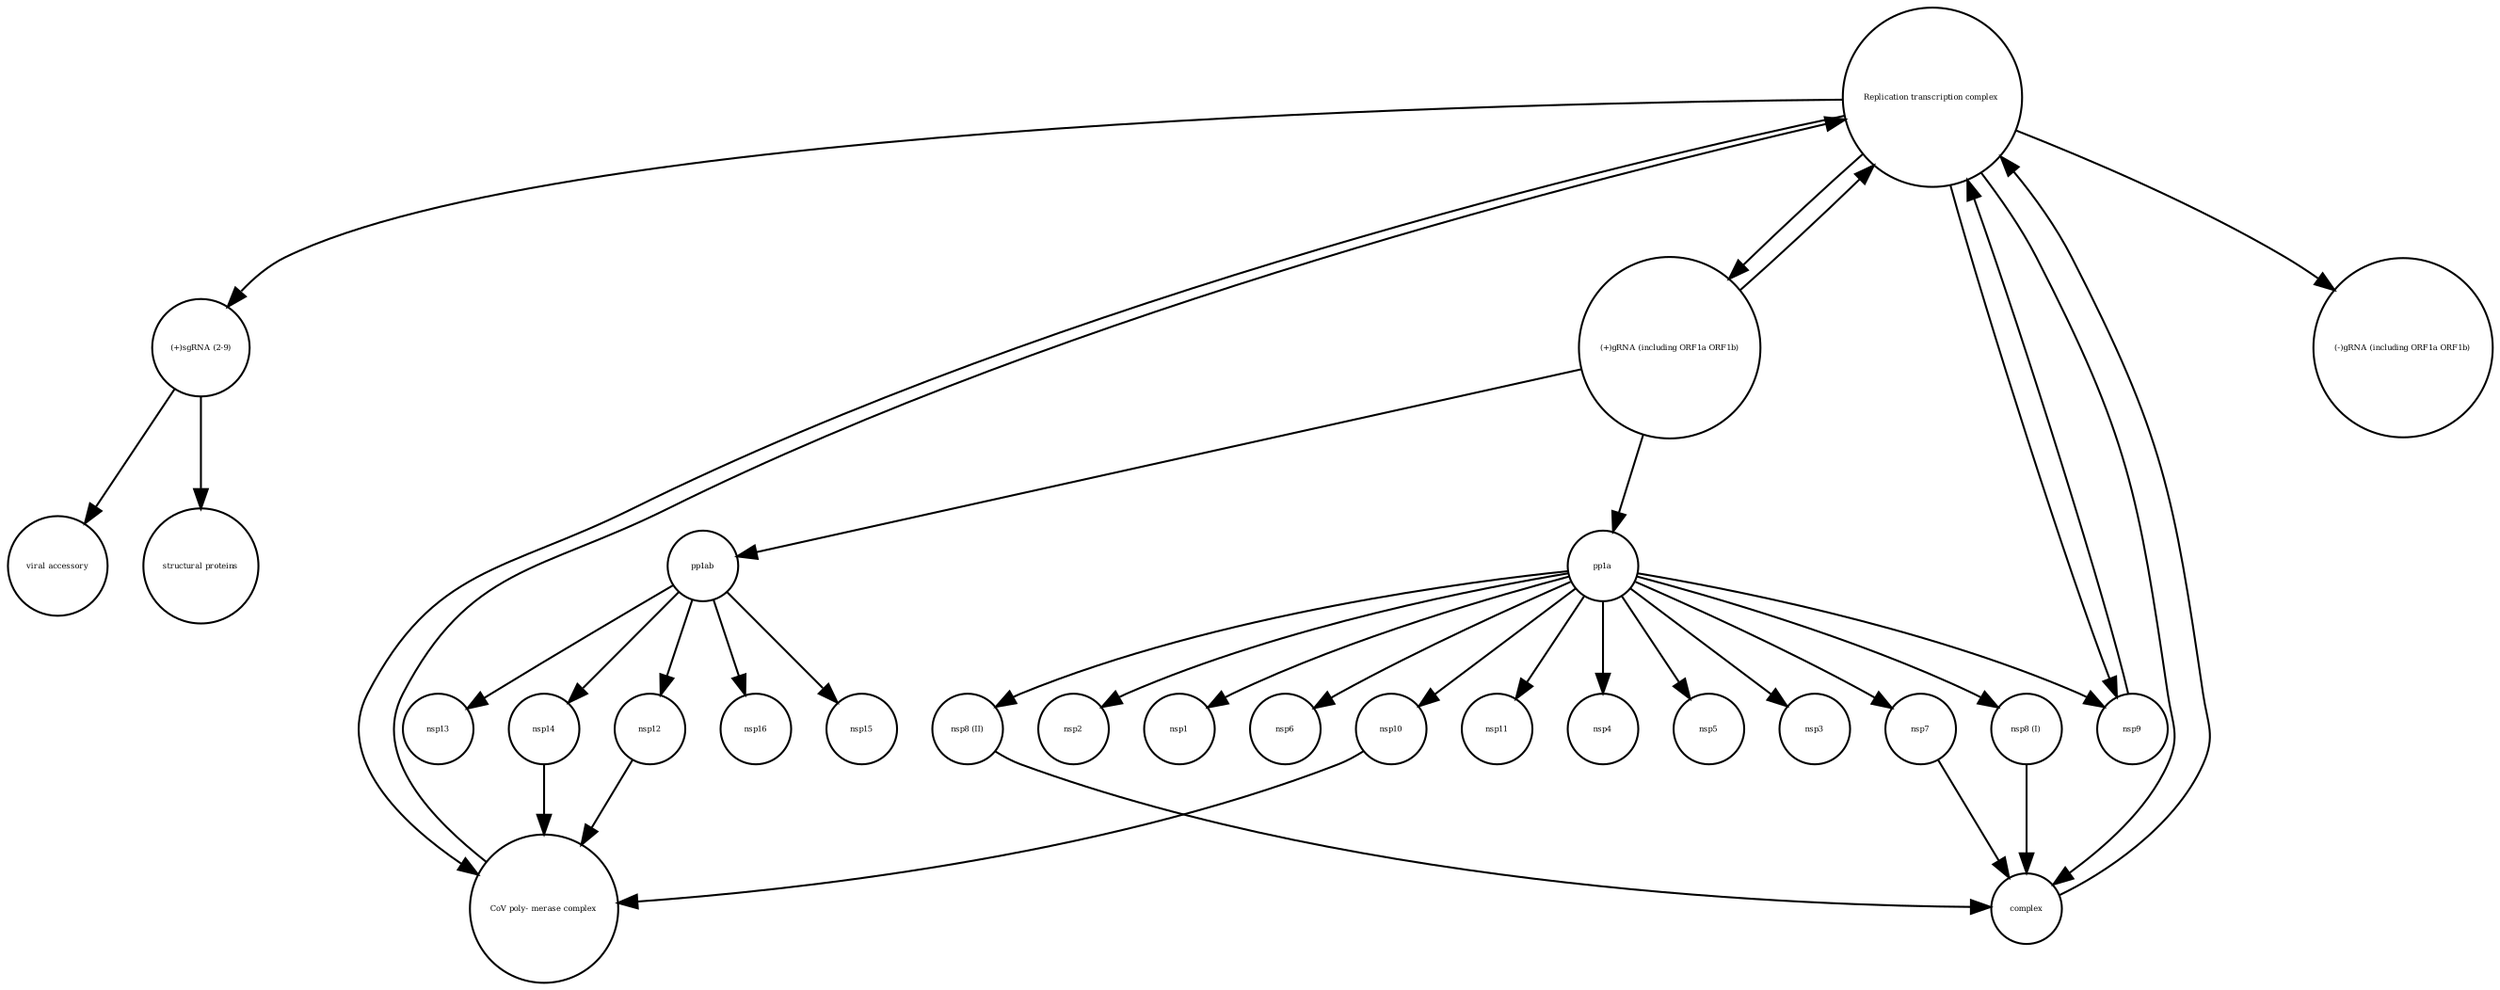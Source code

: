 strict digraph  {
"structural proteins" [annotation="", bipartite=0, cls=macromolecule, fontsize=4, label="structural proteins", shape=circle];
"CoV poly- merase complex" [annotation="", bipartite=0, cls=complex, fontsize=4, label="CoV poly- merase complex", shape=circle];
complex [annotation="", bipartite=0, cls=complex, fontsize=4, label=complex, shape=circle];
nsp14 [annotation="", bipartite=0, cls=macromolecule, fontsize=4, label=nsp14, shape=circle];
"(+)sgRNA (2-9)" [annotation="", bipartite=0, cls="nucleic acid feature", fontsize=4, label="(+)sgRNA (2-9)", shape=circle];
nsp11 [annotation="", bipartite=0, cls=macromolecule, fontsize=4, label=nsp11, shape=circle];
nsp10 [annotation="", bipartite=0, cls=macromolecule, fontsize=4, label=nsp10, shape=circle];
nsp4 [annotation="", bipartite=0, cls=macromolecule, fontsize=4, label=nsp4, shape=circle];
nsp12 [annotation="", bipartite=0, cls=macromolecule, fontsize=4, label=nsp12, shape=circle];
nsp16 [annotation="", bipartite=0, cls=macromolecule, fontsize=4, label=nsp16, shape=circle];
nsp5 [annotation="", bipartite=0, cls=macromolecule, fontsize=4, label=nsp5, shape=circle];
nsp15 [annotation="", bipartite=0, cls=macromolecule, fontsize=4, label=nsp15, shape=circle];
nsp9 [annotation="", bipartite=0, cls=macromolecule, fontsize=4, label=nsp9, shape=circle];
nsp3 [annotation="", bipartite=0, cls=macromolecule, fontsize=4, label=nsp3, shape=circle];
nsp13 [annotation="", bipartite=0, cls=macromolecule, fontsize=4, label=nsp13, shape=circle];
"(-)gRNA (including ORF1a ORF1b)" [annotation="", bipartite=0, cls="nucleic acid feature", fontsize=4, label="(-)gRNA (including ORF1a ORF1b)", shape=circle];
pp1a [annotation="", bipartite=0, cls=macromolecule, fontsize=4, label=pp1a, shape=circle];
pp1ab [annotation="", bipartite=0, cls=macromolecule, fontsize=4, label=pp1ab, shape=circle];
nsp7 [annotation="", bipartite=0, cls=macromolecule, fontsize=4, label=nsp7, shape=circle];
nsp2 [annotation="", bipartite=0, cls=macromolecule, fontsize=4, label=nsp2, shape=circle];
nsp1 [annotation="", bipartite=0, cls=macromolecule, fontsize=4, label=nsp1, shape=circle];
nsp6 [annotation="", bipartite=0, cls=macromolecule, fontsize=4, label=nsp6, shape=circle];
"(+)gRNA (including ORF1a ORF1b)" [annotation="", bipartite=0, cls="nucleic acid feature", fontsize=4, label="(+)gRNA (including ORF1a ORF1b)", shape=circle];
"nsp8 (I)" [annotation="", bipartite=0, cls=macromolecule, fontsize=4, label="nsp8 (I)", shape=circle];
"viral accessory" [annotation="", bipartite=0, cls=macromolecule, fontsize=4, label="viral accessory", shape=circle];
"Replication transcription complex " [annotation="", bipartite=0, cls=complex, fontsize=4, label="Replication transcription complex ", shape=circle];
"nsp8 (II)" [annotation="", bipartite=0, cls=macromolecule, fontsize=4, label="nsp8 (II)", shape=circle];
"CoV poly- merase complex" -> "Replication transcription complex "  [annotation="", interaction_type=production];
complex -> "Replication transcription complex "  [annotation="", interaction_type=production];
nsp14 -> "CoV poly- merase complex"  [annotation="", interaction_type=production];
"(+)sgRNA (2-9)" -> "structural proteins"  [annotation="", interaction_type="necessary stimulation"];
"(+)sgRNA (2-9)" -> "viral accessory"  [annotation="", interaction_type="necessary stimulation"];
nsp10 -> "CoV poly- merase complex"  [annotation="", interaction_type=production];
nsp12 -> "CoV poly- merase complex"  [annotation="", interaction_type=production];
nsp9 -> "Replication transcription complex "  [annotation="", interaction_type=production];
pp1a -> nsp9  [annotation="", interaction_type=production];
pp1a -> nsp3  [annotation="", interaction_type=production];
pp1a -> nsp6  [annotation="", interaction_type=production];
pp1a -> nsp4  [annotation="", interaction_type=production];
pp1a -> "nsp8 (I)"  [annotation="", interaction_type=production];
pp1a -> nsp2  [annotation="", interaction_type=production];
pp1a -> nsp7  [annotation="", interaction_type=production];
pp1a -> nsp1  [annotation="", interaction_type=production];
pp1a -> nsp10  [annotation="", interaction_type=production];
pp1a -> nsp11  [annotation="", interaction_type=production];
pp1a -> nsp5  [annotation="", interaction_type=production];
pp1a -> "nsp8 (II)"  [annotation="", interaction_type=production];
pp1ab -> nsp16  [annotation="", interaction_type=production];
pp1ab -> nsp13  [annotation="", interaction_type=production];
pp1ab -> nsp14  [annotation="", interaction_type=production];
pp1ab -> nsp12  [annotation="", interaction_type=production];
pp1ab -> nsp15  [annotation="", interaction_type=production];
nsp7 -> complex  [annotation="", interaction_type=production];
"(+)gRNA (including ORF1a ORF1b)" -> pp1a  [annotation="", interaction_type="necessary stimulation"];
"(+)gRNA (including ORF1a ORF1b)" -> pp1ab  [annotation="", interaction_type="necessary stimulation"];
"(+)gRNA (including ORF1a ORF1b)" -> "Replication transcription complex "  [annotation="", interaction_type=production];
"nsp8 (I)" -> complex  [annotation="", interaction_type=production];
"Replication transcription complex " -> "(+)sgRNA (2-9)"  [annotation="", interaction_type="necessary stimulation"];
"Replication transcription complex " -> nsp9  [annotation="", interaction_type=production];
"Replication transcription complex " -> "(+)gRNA (including ORF1a ORF1b)"  [annotation="", interaction_type=production];
"Replication transcription complex " -> "CoV poly- merase complex"  [annotation="", interaction_type=production];
"Replication transcription complex " -> "(-)gRNA (including ORF1a ORF1b)"  [annotation="", interaction_type=production];
"Replication transcription complex " -> complex  [annotation="", interaction_type=production];
"nsp8 (II)" -> complex  [annotation="", interaction_type=production];
}
